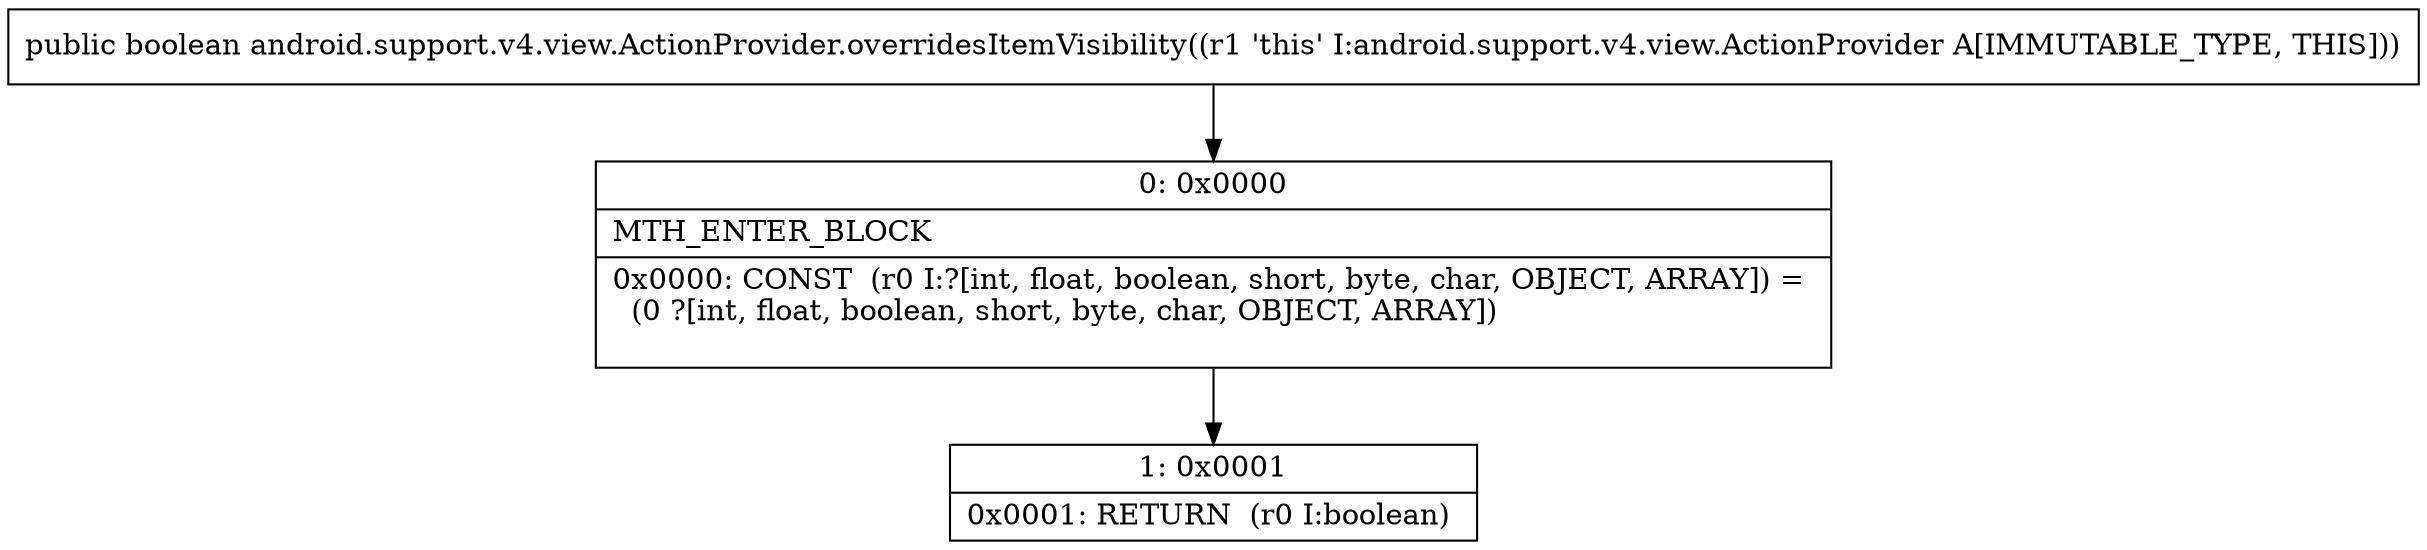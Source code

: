digraph "CFG forandroid.support.v4.view.ActionProvider.overridesItemVisibility()Z" {
Node_0 [shape=record,label="{0\:\ 0x0000|MTH_ENTER_BLOCK\l|0x0000: CONST  (r0 I:?[int, float, boolean, short, byte, char, OBJECT, ARRAY]) = \l  (0 ?[int, float, boolean, short, byte, char, OBJECT, ARRAY])\l \l}"];
Node_1 [shape=record,label="{1\:\ 0x0001|0x0001: RETURN  (r0 I:boolean) \l}"];
MethodNode[shape=record,label="{public boolean android.support.v4.view.ActionProvider.overridesItemVisibility((r1 'this' I:android.support.v4.view.ActionProvider A[IMMUTABLE_TYPE, THIS])) }"];
MethodNode -> Node_0;
Node_0 -> Node_1;
}

